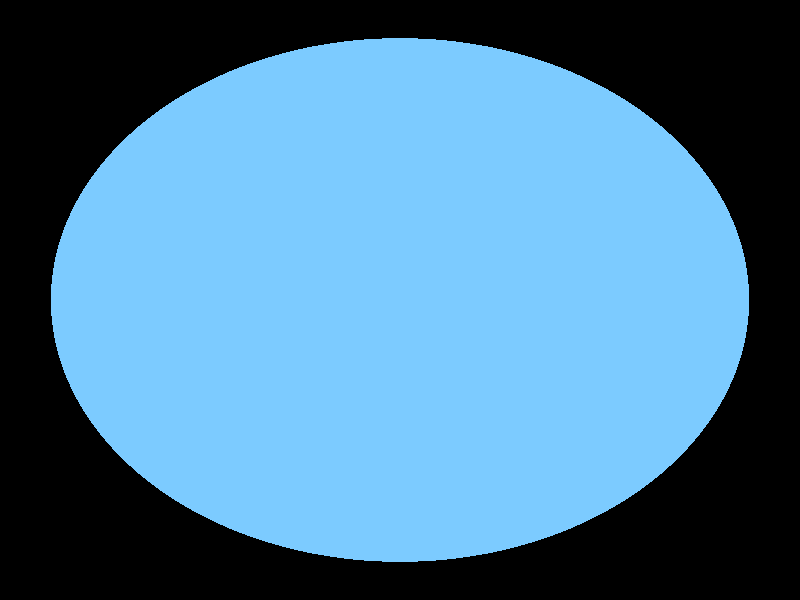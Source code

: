 #include "colors.inc"
#include "stones.inc"
#include "textures.inc"
#include "shapes.inc"
#include "glass.inc"
#include "metals.inc"
#include "woods.inc"

camera {
	right x*1	/* Aspect ratio of 1x1 vs 4x3 default */
	location <0, 0, -2.5>
	look_at 0
}

/* light at the upper left (behind the camera) */
light_source { 
	<-10, 10, -10> 
	color White
}

/* illuminate the back so we can up the transparency */
light_source {
	<0,0,10>
	color White
}

/* A bunch of light sources scattered around the bottom right quadrant */
light_source {
	<1,-1, -0.1>*10
	color White
	parallel
	point_at <0,0,0>
}
light_source {
	<0,-1, -0.1>*10
	color White
	parallel
	point_at <0,0,0>
}
light_source {
	<0.25,-1, -0.1>*10
	color White
	parallel
	point_at <0,0,0>
}
light_source {
	<0.5,-1, -0.1>*10
	color White
	parallel
	point_at <0,0,0>
}
light_source {
	<1.5,-1, -0.1>*10
	color White
	parallel
	point_at <0,0,0>
}
light_source {
	<2,-1, -0.1>*10
	color White
	parallel
	point_at <0,0,0>
}
light_source {
	<2.5,-1, -0.1>*10
	color White
	parallel
	point_at <0,0,0>
}
light_source {
	<3.0,-1, -0.1>*10
	color White
	parallel
	point_at <0,0,0>
}
light_source {
	<3.5,-1, -0.1>*10
	color White
	parallel
	point_at <0,0,0>
}
light_source {
	<4,-1, -0.1>*10
	color White
	parallel
	point_at <0,0,0>
}
light_source {
	<4.5,-1, -0.1>*10
	color White
	parallel
	point_at <0,0,0>
}
light_source {
	<-0.5,-1, -0.1>*10
	color White
	parallel
	point_at <0,0,0>
}


sphere {
	<0, 0, 0>, 1
	texture {
		pigment { 
			//color Blue /*rgb <0.0078, 0.2980, 0.9451>*/ 
			color rgb <0.2, 0.6, 1>
			//color rgb <0.5, 0.4, 1>
			filter 0.5
		}
		finish { 
			brilliance 1
			ambient 0.6
			phong 1.0
		}
	}
}



